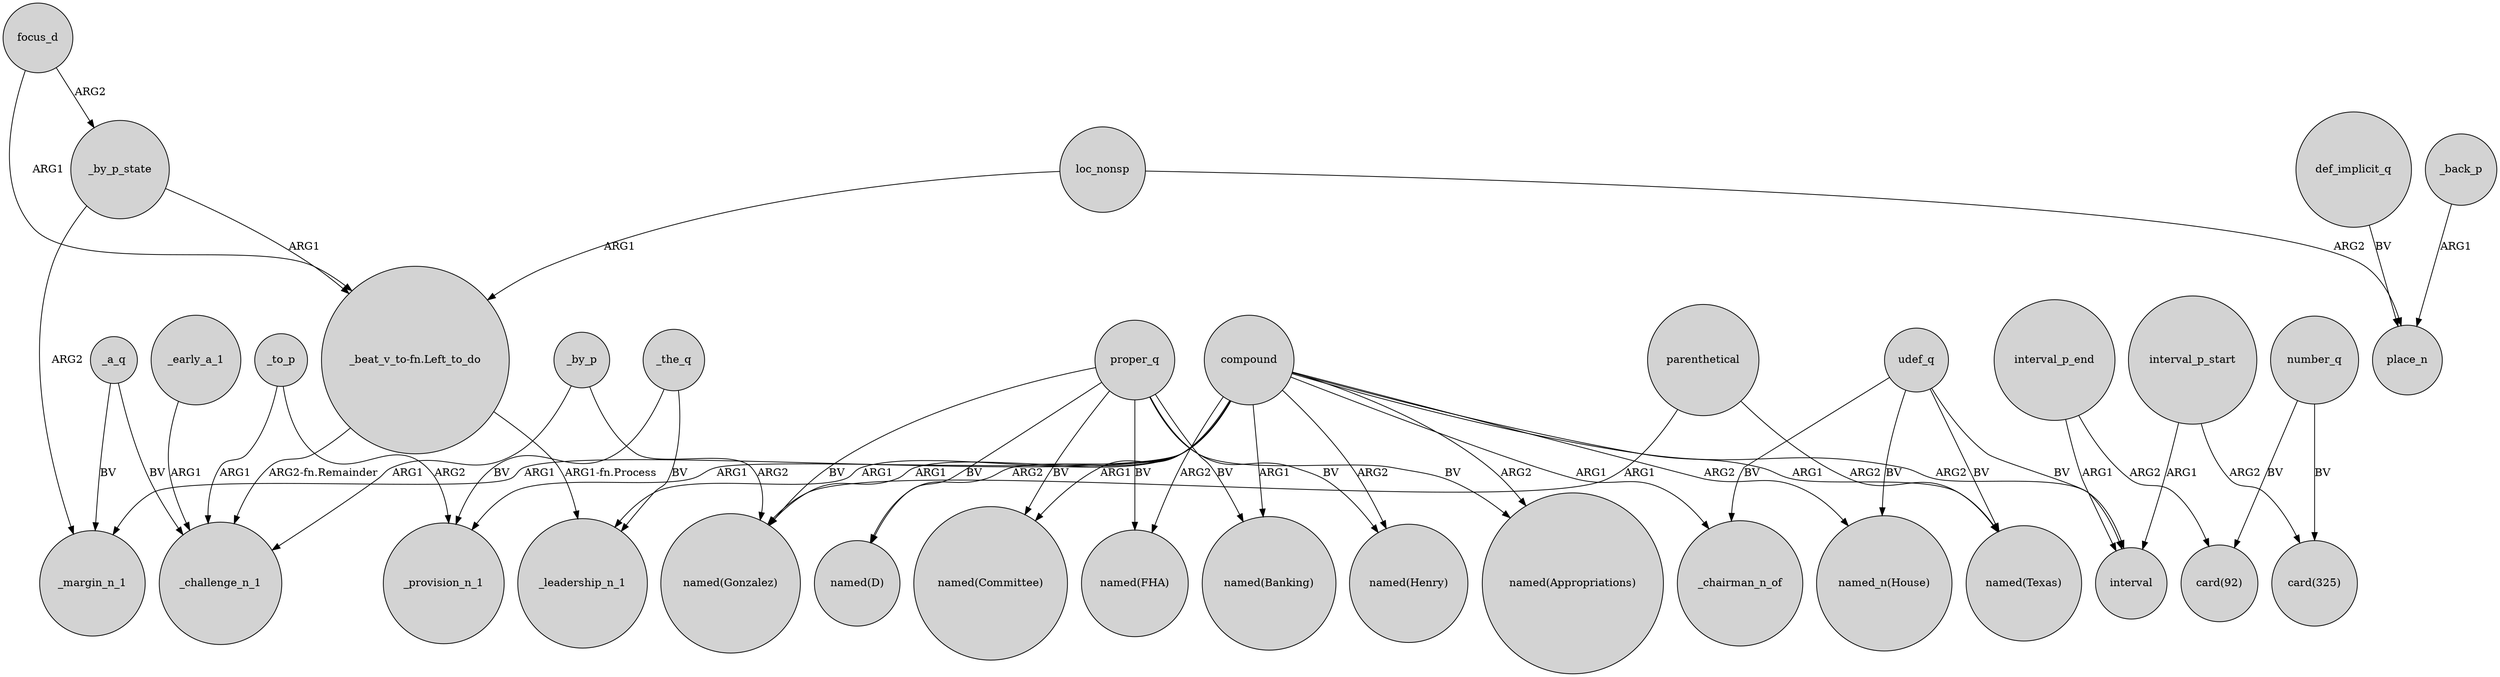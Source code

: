 digraph {
	node [shape=circle style=filled]
	_early_a_1 -> _challenge_n_1 [label=ARG1]
	_to_p -> _challenge_n_1 [label=ARG1]
	compound -> "named(FHA)" [label=ARG2]
	proper_q -> "named(Committee)" [label=BV]
	compound -> _margin_n_1 [label=ARG1]
	parenthetical -> "named(Texas)" [label=ARG2]
	def_implicit_q -> place_n [label=BV]
	udef_q -> _chairman_n_of [label=BV]
	_the_q -> _provision_n_1 [label=BV]
	compound -> "named(D)" [label=ARG2]
	interval_p_end -> "card(92)" [label=ARG2]
	udef_q -> interval [label=BV]
	number_q -> "card(325)" [label=BV]
	_by_p_state -> _margin_n_1 [label=ARG2]
	compound -> _provision_n_1 [label=ARG1]
	compound -> "named(Henry)" [label=ARG2]
	compound -> "named(Banking)" [label=ARG1]
	proper_q -> "named(Henry)" [label=BV]
	compound -> "named_n(House)" [label=ARG2]
	compound -> interval [label=ARG2]
	"_beat_v_to-fn.Left_to_do" -> _challenge_n_1 [label="ARG2-fn.Remainder"]
	interval_p_start -> interval [label=ARG1]
	compound -> "named(Committee)" [label=ARG1]
	_to_p -> _provision_n_1 [label=ARG2]
	compound -> "named(Texas)" [label=ARG1]
	compound -> "named(Gonzalez)" [label=ARG1]
	parenthetical -> "named(Gonzalez)" [label=ARG1]
	proper_q -> "named(D)" [label=BV]
	focus_d -> "_beat_v_to-fn.Left_to_do" [label=ARG1]
	"_beat_v_to-fn.Left_to_do" -> _leadership_n_1 [label="ARG1-fn.Process"]
	_back_p -> place_n [label=ARG1]
	proper_q -> "named(Banking)" [label=BV]
	compound -> _chairman_n_of [label=ARG1]
	_by_p -> _challenge_n_1 [label=ARG1]
	interval_p_end -> interval [label=ARG1]
	udef_q -> "named(Texas)" [label=BV]
	focus_d -> _by_p_state [label=ARG2]
	_a_q -> _challenge_n_1 [label=BV]
	number_q -> "card(92)" [label=BV]
	_by_p -> "named(Gonzalez)" [label=ARG2]
	interval_p_start -> "card(325)" [label=ARG2]
	compound -> "named(Appropriations)" [label=ARG2]
	_the_q -> _leadership_n_1 [label=BV]
	compound -> _leadership_n_1 [label=ARG1]
	loc_nonsp -> place_n [label=ARG2]
	_a_q -> _margin_n_1 [label=BV]
	loc_nonsp -> "_beat_v_to-fn.Left_to_do" [label=ARG1]
	proper_q -> "named(FHA)" [label=BV]
	udef_q -> "named_n(House)" [label=BV]
	_by_p_state -> "_beat_v_to-fn.Left_to_do" [label=ARG1]
	proper_q -> "named(Appropriations)" [label=BV]
	proper_q -> "named(Gonzalez)" [label=BV]
}
